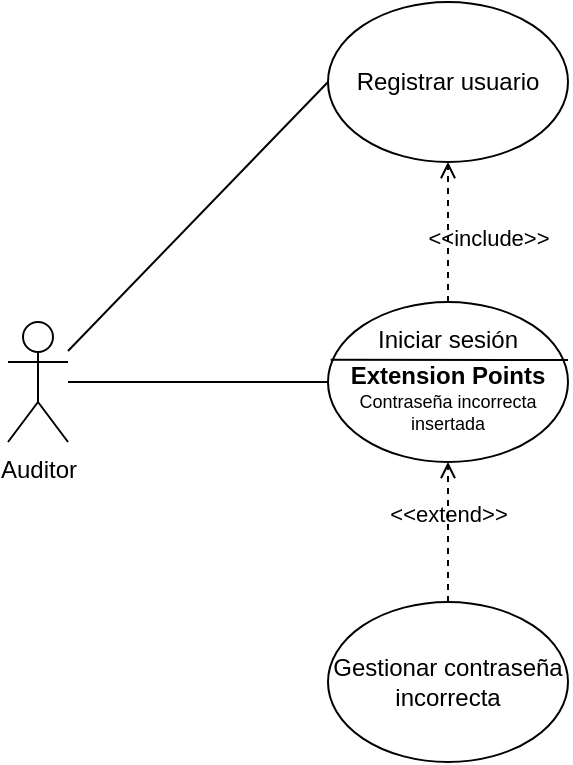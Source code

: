 <mxfile version="14.6.6" type="github" pages="3">
  <diagram id="iUYh6S3RtDVZ5PyIDheF" name="Gestión de usuarios">
    <mxGraphModel dx="1038" dy="547" grid="1" gridSize="10" guides="1" tooltips="1" connect="1" arrows="1" fold="1" page="1" pageScale="1" pageWidth="1000" pageHeight="1169" math="0" shadow="0">
      <root>
        <mxCell id="0" />
        <mxCell id="1" parent="0" />
        <mxCell id="pWuJ-d0qpCr-HyZSL40h-1" value="&lt;div&gt;Auditor&lt;/div&gt;&lt;div&gt;&lt;br&gt;&lt;/div&gt;" style="shape=umlActor;verticalLabelPosition=bottom;verticalAlign=top;html=1;outlineConnect=0;" parent="1" vertex="1">
          <mxGeometry x="120" y="390" width="30" height="60" as="geometry" />
        </mxCell>
        <mxCell id="mOFFzbARHVkSzTE7rWAt-29" value="" style="group" vertex="1" connectable="0" parent="1">
          <mxGeometry x="280" y="380" width="120" height="80" as="geometry" />
        </mxCell>
        <mxCell id="mOFFzbARHVkSzTE7rWAt-25" value="&lt;div&gt;Iniciar sesión&lt;/div&gt;&lt;div&gt;&lt;br&gt;&lt;/div&gt;&lt;div&gt;&lt;br&gt;&lt;/div&gt;&lt;div&gt;&lt;br&gt;&lt;/div&gt;" style="ellipse;whiteSpace=wrap;html=1;" vertex="1" parent="mOFFzbARHVkSzTE7rWAt-29">
          <mxGeometry width="120" height="80" as="geometry" />
        </mxCell>
        <mxCell id="mOFFzbARHVkSzTE7rWAt-26" value="" style="endArrow=none;html=1;exitX=0.011;exitY=0.348;exitDx=0;exitDy=0;exitPerimeter=0;" edge="1" parent="mOFFzbARHVkSzTE7rWAt-29">
          <mxGeometry width="50" height="50" relative="1" as="geometry">
            <mxPoint x="1.32" y="28.84" as="sourcePoint" />
            <mxPoint x="120" y="29" as="targetPoint" />
          </mxGeometry>
        </mxCell>
        <mxCell id="mOFFzbARHVkSzTE7rWAt-27" value="&lt;div&gt;&lt;b&gt;Extension Points&lt;/b&gt;&lt;/div&gt;&lt;div style=&quot;font-size: 9px&quot;&gt;Contraseña incorrecta insertada&lt;b&gt;&lt;br&gt;&lt;/b&gt;&lt;/div&gt;&lt;div&gt;&lt;b&gt;&lt;br&gt;&lt;/b&gt;&lt;/div&gt;" style="text;html=1;strokeColor=none;fillColor=none;align=center;verticalAlign=middle;whiteSpace=wrap;rounded=0;" vertex="1" parent="mOFFzbARHVkSzTE7rWAt-29">
          <mxGeometry x="10" y="30" width="100" height="50" as="geometry" />
        </mxCell>
        <mxCell id="mOFFzbARHVkSzTE7rWAt-30" value="Gestionar contraseña incorrecta" style="ellipse;whiteSpace=wrap;html=1;" vertex="1" parent="1">
          <mxGeometry x="280" y="530" width="120" height="80" as="geometry" />
        </mxCell>
        <mxCell id="mOFFzbARHVkSzTE7rWAt-31" value="&amp;lt;&amp;lt;extend&amp;gt;&amp;gt;" style="html=1;verticalAlign=bottom;labelBackgroundColor=none;endArrow=open;endFill=0;dashed=1;entryX=0.5;entryY=1;entryDx=0;entryDy=0;" edge="1" parent="1" source="mOFFzbARHVkSzTE7rWAt-30" target="mOFFzbARHVkSzTE7rWAt-27">
          <mxGeometry width="160" relative="1" as="geometry">
            <mxPoint x="750" y="565" as="sourcePoint" />
            <mxPoint x="910" y="565" as="targetPoint" />
          </mxGeometry>
        </mxCell>
        <mxCell id="mOFFzbARHVkSzTE7rWAt-34" value="" style="endArrow=none;html=1;entryX=0;entryY=0.5;entryDx=0;entryDy=0;" edge="1" parent="1" source="pWuJ-d0qpCr-HyZSL40h-1" target="mOFFzbARHVkSzTE7rWAt-25">
          <mxGeometry width="50" height="50" relative="1" as="geometry">
            <mxPoint x="170" y="415.849" as="sourcePoint" />
            <mxPoint x="420" y="180" as="targetPoint" />
            <Array as="points" />
          </mxGeometry>
        </mxCell>
        <mxCell id="mOFFzbARHVkSzTE7rWAt-35" value="Registrar usuario" style="ellipse;whiteSpace=wrap;html=1;" vertex="1" parent="1">
          <mxGeometry x="280" y="230" width="120" height="80" as="geometry" />
        </mxCell>
        <mxCell id="mOFFzbARHVkSzTE7rWAt-36" value="" style="endArrow=none;html=1;entryX=0;entryY=0.5;entryDx=0;entryDy=0;" edge="1" parent="1" source="pWuJ-d0qpCr-HyZSL40h-1" target="mOFFzbARHVkSzTE7rWAt-35">
          <mxGeometry width="50" height="50" relative="1" as="geometry">
            <mxPoint x="170.0" y="424.342" as="sourcePoint" />
            <mxPoint x="405.04" y="335.68" as="targetPoint" />
            <Array as="points" />
          </mxGeometry>
        </mxCell>
        <mxCell id="mOFFzbARHVkSzTE7rWAt-37" value="&amp;lt;&amp;lt;include&amp;gt;&amp;gt;" style="html=1;verticalAlign=bottom;labelBackgroundColor=none;endArrow=open;endFill=0;dashed=1;entryX=0.5;entryY=1;entryDx=0;entryDy=0;" edge="1" parent="1" source="mOFFzbARHVkSzTE7rWAt-25" target="mOFFzbARHVkSzTE7rWAt-35">
          <mxGeometry x="-0.333" y="-20" width="160" relative="1" as="geometry">
            <mxPoint x="399.643" y="211.079" as="sourcePoint" />
            <mxPoint x="370.0" y="190.0" as="targetPoint" />
            <mxPoint as="offset" />
          </mxGeometry>
        </mxCell>
      </root>
    </mxGraphModel>
  </diagram>
  <diagram id="uvsDaVd99pkUFfOUzkuF" name="Gestión de auditorías">
    <mxGraphModel dx="1038" dy="547" grid="1" gridSize="10" guides="1" tooltips="1" connect="1" arrows="1" fold="1" page="1" pageScale="1" pageWidth="1000" pageHeight="1169" math="0" shadow="0">
      <root>
        <mxCell id="OW5_0RVWOnmBY2bEEzs0-0" />
        <mxCell id="OW5_0RVWOnmBY2bEEzs0-1" parent="OW5_0RVWOnmBY2bEEzs0-0" />
        <mxCell id="gLf11SHH5s5rgL-T1KJr-0" value="&lt;div&gt;Auditor&lt;/div&gt;&lt;div&gt;&lt;br&gt;&lt;/div&gt;" style="shape=umlActor;verticalLabelPosition=bottom;verticalAlign=top;html=1;outlineConnect=0;" vertex="1" parent="OW5_0RVWOnmBY2bEEzs0-1">
          <mxGeometry x="180" y="390" width="30" height="60" as="geometry" />
        </mxCell>
        <mxCell id="gLf11SHH5s5rgL-T1KJr-1" value="Crear auditoría" style="ellipse;whiteSpace=wrap;html=1;" vertex="1" parent="OW5_0RVWOnmBY2bEEzs0-1">
          <mxGeometry x="510" y="270" width="120" height="80" as="geometry" />
        </mxCell>
        <mxCell id="gLf11SHH5s5rgL-T1KJr-2" value="" style="endArrow=none;html=1;entryX=0;entryY=0.5;entryDx=0;entryDy=0;" edge="1" parent="OW5_0RVWOnmBY2bEEzs0-1" source="gLf11SHH5s5rgL-T1KJr-0" target="gLf11SHH5s5rgL-T1KJr-1">
          <mxGeometry width="50" height="50" relative="1" as="geometry">
            <mxPoint x="340" y="420" as="sourcePoint" />
            <mxPoint x="390" y="370" as="targetPoint" />
            <Array as="points" />
          </mxGeometry>
        </mxCell>
        <mxCell id="gLf11SHH5s5rgL-T1KJr-4" value="&lt;div&gt;Editar incidencia&lt;/div&gt;" style="ellipse;whiteSpace=wrap;html=1;" vertex="1" parent="OW5_0RVWOnmBY2bEEzs0-1">
          <mxGeometry x="510" y="585" width="120" height="80" as="geometry" />
        </mxCell>
        <mxCell id="gLf11SHH5s5rgL-T1KJr-5" value="" style="endArrow=none;html=1;entryX=-0.009;entryY=0.444;entryDx=0;entryDy=0;entryPerimeter=0;" edge="1" parent="OW5_0RVWOnmBY2bEEzs0-1" source="gLf11SHH5s5rgL-T1KJr-0" target="KUA-8rTlZyjZDrn8uwNO-1">
          <mxGeometry width="50" height="50" relative="1" as="geometry">
            <mxPoint x="50" y="388" as="sourcePoint" />
            <mxPoint x="510.0" y="490" as="targetPoint" />
            <Array as="points" />
          </mxGeometry>
        </mxCell>
        <mxCell id="gLf11SHH5s5rgL-T1KJr-6" value="" style="endArrow=none;html=1;" edge="1" parent="OW5_0RVWOnmBY2bEEzs0-1" source="gLf11SHH5s5rgL-T1KJr-0" target="gLf11SHH5s5rgL-T1KJr-4">
          <mxGeometry width="50" height="50" relative="1" as="geometry">
            <mxPoint x="40" y="398" as="sourcePoint" />
            <mxPoint x="320" y="190" as="targetPoint" />
            <Array as="points" />
          </mxGeometry>
        </mxCell>
        <mxCell id="gLf11SHH5s5rgL-T1KJr-7" value="Eliminar auditoría" style="ellipse;whiteSpace=wrap;html=1;" vertex="1" parent="OW5_0RVWOnmBY2bEEzs0-1">
          <mxGeometry x="380" y="370" width="120" height="80" as="geometry" />
        </mxCell>
        <mxCell id="gLf11SHH5s5rgL-T1KJr-8" value="" style="endArrow=none;html=1;" edge="1" parent="OW5_0RVWOnmBY2bEEzs0-1" source="gLf11SHH5s5rgL-T1KJr-0" target="gLf11SHH5s5rgL-T1KJr-7">
          <mxGeometry width="50" height="50" relative="1" as="geometry">
            <mxPoint x="250" y="460" as="sourcePoint" />
            <mxPoint x="330.0" y="210" as="targetPoint" />
            <Array as="points" />
          </mxGeometry>
        </mxCell>
        <mxCell id="gLf11SHH5s5rgL-T1KJr-9" value="&amp;lt;&amp;lt;include&amp;gt;&amp;gt;" style="html=1;verticalAlign=bottom;labelBackgroundColor=none;endArrow=open;endFill=0;dashed=1;" edge="1" parent="OW5_0RVWOnmBY2bEEzs0-1" source="gLf11SHH5s5rgL-T1KJr-7" target="gLf11SHH5s5rgL-T1KJr-1">
          <mxGeometry width="160" relative="1" as="geometry">
            <mxPoint x="540" y="190" as="sourcePoint" />
            <mxPoint x="700" y="190" as="targetPoint" />
          </mxGeometry>
        </mxCell>
        <mxCell id="gLf11SHH5s5rgL-T1KJr-10" value="&amp;lt;&amp;lt;include&amp;gt;&amp;gt;" style="html=1;verticalAlign=bottom;labelBackgroundColor=none;endArrow=open;endFill=0;dashed=1;entryX=0.5;entryY=1;entryDx=0;entryDy=0;exitX=0.5;exitY=0;exitDx=0;exitDy=0;" edge="1" parent="OW5_0RVWOnmBY2bEEzs0-1" source="KUA-8rTlZyjZDrn8uwNO-1" target="gLf11SHH5s5rgL-T1KJr-1">
          <mxGeometry width="160" relative="1" as="geometry">
            <mxPoint x="570" y="450" as="sourcePoint" />
            <mxPoint x="611.17" y="117.979" as="targetPoint" />
          </mxGeometry>
        </mxCell>
        <mxCell id="gLf11SHH5s5rgL-T1KJr-11" value="&amp;lt;&amp;lt;include&amp;gt;&amp;gt;" style="html=1;verticalAlign=bottom;labelBackgroundColor=none;endArrow=open;endFill=0;dashed=1;entryX=0.5;entryY=1;entryDx=0;entryDy=0;exitX=0.5;exitY=0;exitDx=0;exitDy=0;" edge="1" parent="OW5_0RVWOnmBY2bEEzs0-1" source="gLf11SHH5s5rgL-T1KJr-4" target="KUA-8rTlZyjZDrn8uwNO-1">
          <mxGeometry x="-0.091" y="-10" width="160" relative="1" as="geometry">
            <mxPoint x="501.96" y="227.76" as="sourcePoint" />
            <mxPoint x="570" y="530" as="targetPoint" />
            <mxPoint as="offset" />
          </mxGeometry>
        </mxCell>
        <mxCell id="vjHgxaZFxo4ks71A_V7u-0" value="Gestionar la subida de archivos" style="ellipse;whiteSpace=wrap;html=1;" vertex="1" parent="OW5_0RVWOnmBY2bEEzs0-1">
          <mxGeometry x="730" y="445" width="120" height="80" as="geometry" />
        </mxCell>
        <mxCell id="vjHgxaZFxo4ks71A_V7u-1" value="&amp;lt;&amp;lt;extend&amp;gt;&amp;gt;" style="html=1;verticalAlign=bottom;labelBackgroundColor=none;endArrow=open;endFill=0;dashed=1;entryX=1;entryY=0.5;entryDx=0;entryDy=0;exitX=0;exitY=0.5;exitDx=0;exitDy=0;" edge="1" parent="OW5_0RVWOnmBY2bEEzs0-1" source="vjHgxaZFxo4ks71A_V7u-0" target="KUA-8rTlZyjZDrn8uwNO-1">
          <mxGeometry width="160" relative="1" as="geometry">
            <mxPoint x="420" y="510" as="sourcePoint" />
            <mxPoint x="630.0" y="490" as="targetPoint" />
          </mxGeometry>
        </mxCell>
        <mxCell id="KUA-8rTlZyjZDrn8uwNO-0" value="" style="group" vertex="1" connectable="0" parent="OW5_0RVWOnmBY2bEEzs0-1">
          <mxGeometry x="505" y="450" width="130" height="80" as="geometry" />
        </mxCell>
        <mxCell id="KUA-8rTlZyjZDrn8uwNO-1" value="&lt;div&gt;Registrar incidencia&lt;/div&gt;&lt;div&gt;&lt;br&gt;&lt;/div&gt;&lt;div&gt;&lt;br&gt;&lt;/div&gt;&lt;div&gt;&lt;br&gt;&lt;/div&gt;" style="ellipse;whiteSpace=wrap;html=1;" vertex="1" parent="KUA-8rTlZyjZDrn8uwNO-0">
          <mxGeometry y="-10" width="130" height="90" as="geometry" />
        </mxCell>
        <mxCell id="KUA-8rTlZyjZDrn8uwNO-2" value="" style="endArrow=none;html=1;exitX=0.013;exitY=0.373;exitDx=0;exitDy=0;exitPerimeter=0;entryX=0.995;entryY=0.376;entryDx=0;entryDy=0;entryPerimeter=0;" edge="1" parent="KUA-8rTlZyjZDrn8uwNO-0" source="KUA-8rTlZyjZDrn8uwNO-1" target="KUA-8rTlZyjZDrn8uwNO-1">
          <mxGeometry width="50" height="50" relative="1" as="geometry">
            <mxPoint x="1.32" y="28.84" as="sourcePoint" />
            <mxPoint x="120" y="29" as="targetPoint" />
          </mxGeometry>
        </mxCell>
        <mxCell id="KUA-8rTlZyjZDrn8uwNO-3" value="&lt;div&gt;&lt;b&gt;Extension Points&lt;/b&gt;&lt;/div&gt;&lt;div style=&quot;font-size: 9px&quot;&gt;Subida de imagen&lt;b&gt;&lt;br&gt;&lt;/b&gt;&lt;/div&gt;&lt;div&gt;&lt;b&gt;&lt;br&gt;&lt;/b&gt;&lt;/div&gt;" style="text;html=1;strokeColor=none;fillColor=none;align=center;verticalAlign=middle;whiteSpace=wrap;rounded=0;" vertex="1" parent="KUA-8rTlZyjZDrn8uwNO-0">
          <mxGeometry x="15" y="26" width="100" height="50" as="geometry" />
        </mxCell>
      </root>
    </mxGraphModel>
  </diagram>
  <diagram id="M6uFmnmE_KlvoxXmqqoW" name="Completo">
    <mxGraphModel dx="1730" dy="912" grid="1" gridSize="10" guides="1" tooltips="1" connect="1" arrows="1" fold="1" page="1" pageScale="1" pageWidth="1000" pageHeight="1169" math="0" shadow="0">
      <root>
        <mxCell id="djPrRUeTktovrTa23RN3-0" />
        <mxCell id="djPrRUeTktovrTa23RN3-1" parent="djPrRUeTktovrTa23RN3-0" />
        <mxCell id="qk1STuhreuIrIW7gbH8Y-0" value="&lt;div&gt;Auditor&lt;/div&gt;&lt;div&gt;&lt;br&gt;&lt;/div&gt;" style="shape=umlActor;verticalLabelPosition=bottom;verticalAlign=top;html=1;outlineConnect=0;" vertex="1" parent="djPrRUeTktovrTa23RN3-1">
          <mxGeometry x="120" y="390" width="30" height="60" as="geometry" />
        </mxCell>
        <mxCell id="qk1STuhreuIrIW7gbH8Y-1" value="Crear auditoría" style="ellipse;whiteSpace=wrap;html=1;" vertex="1" parent="djPrRUeTktovrTa23RN3-1">
          <mxGeometry x="550" y="380" width="120" height="80" as="geometry" />
        </mxCell>
        <mxCell id="qk1STuhreuIrIW7gbH8Y-2" value="" style="endArrow=none;html=1;entryX=0;entryY=0.5;entryDx=0;entryDy=0;" edge="1" parent="djPrRUeTktovrTa23RN3-1" source="qk1STuhreuIrIW7gbH8Y-0" target="qk1STuhreuIrIW7gbH8Y-1">
          <mxGeometry width="50" height="50" relative="1" as="geometry">
            <mxPoint x="340" y="420" as="sourcePoint" />
            <mxPoint x="390" y="370" as="targetPoint" />
            <Array as="points" />
          </mxGeometry>
        </mxCell>
        <mxCell id="qk1STuhreuIrIW7gbH8Y-3" value="Registrar incidencia" style="ellipse;whiteSpace=wrap;html=1;" vertex="1" parent="djPrRUeTktovrTa23RN3-1">
          <mxGeometry x="430" y="544" width="120" height="80" as="geometry" />
        </mxCell>
        <mxCell id="qk1STuhreuIrIW7gbH8Y-4" value="&lt;div&gt;Editar incidencia&lt;/div&gt;" style="ellipse;whiteSpace=wrap;html=1;" vertex="1" parent="djPrRUeTktovrTa23RN3-1">
          <mxGeometry x="430" y="670" width="120" height="80" as="geometry" />
        </mxCell>
        <mxCell id="qk1STuhreuIrIW7gbH8Y-5" value="" style="endArrow=none;html=1;entryX=0;entryY=0.5;entryDx=0;entryDy=0;" edge="1" parent="djPrRUeTktovrTa23RN3-1" source="qk1STuhreuIrIW7gbH8Y-0" target="qk1STuhreuIrIW7gbH8Y-3">
          <mxGeometry width="50" height="50" relative="1" as="geometry">
            <mxPoint x="50" y="388" as="sourcePoint" />
            <mxPoint x="310" y="180" as="targetPoint" />
            <Array as="points" />
          </mxGeometry>
        </mxCell>
        <mxCell id="qk1STuhreuIrIW7gbH8Y-6" value="" style="endArrow=none;html=1;" edge="1" parent="djPrRUeTktovrTa23RN3-1" source="qk1STuhreuIrIW7gbH8Y-0" target="qk1STuhreuIrIW7gbH8Y-4">
          <mxGeometry width="50" height="50" relative="1" as="geometry">
            <mxPoint x="40" y="398" as="sourcePoint" />
            <mxPoint x="320" y="190" as="targetPoint" />
            <Array as="points" />
          </mxGeometry>
        </mxCell>
        <mxCell id="qk1STuhreuIrIW7gbH8Y-7" value="Eliminar auditoría" style="ellipse;whiteSpace=wrap;html=1;" vertex="1" parent="djPrRUeTktovrTa23RN3-1">
          <mxGeometry x="370" y="430" width="120" height="80" as="geometry" />
        </mxCell>
        <mxCell id="qk1STuhreuIrIW7gbH8Y-8" value="" style="endArrow=none;html=1;" edge="1" parent="djPrRUeTktovrTa23RN3-1" source="qk1STuhreuIrIW7gbH8Y-0" target="qk1STuhreuIrIW7gbH8Y-7">
          <mxGeometry width="50" height="50" relative="1" as="geometry">
            <mxPoint x="250" y="460" as="sourcePoint" />
            <mxPoint x="330.0" y="210" as="targetPoint" />
            <Array as="points" />
          </mxGeometry>
        </mxCell>
        <mxCell id="qk1STuhreuIrIW7gbH8Y-9" value="&amp;lt;&amp;lt;include&amp;gt;&amp;gt;" style="html=1;verticalAlign=bottom;labelBackgroundColor=none;endArrow=open;endFill=0;dashed=1;" edge="1" parent="djPrRUeTktovrTa23RN3-1" source="qk1STuhreuIrIW7gbH8Y-7" target="qk1STuhreuIrIW7gbH8Y-1">
          <mxGeometry width="160" relative="1" as="geometry">
            <mxPoint x="580" y="300" as="sourcePoint" />
            <mxPoint x="740" y="300" as="targetPoint" />
          </mxGeometry>
        </mxCell>
        <mxCell id="qk1STuhreuIrIW7gbH8Y-10" value="&amp;lt;&amp;lt;include&amp;gt;&amp;gt;" style="html=1;verticalAlign=bottom;labelBackgroundColor=none;endArrow=open;endFill=0;dashed=1;entryX=0.771;entryY=0.943;entryDx=0;entryDy=0;entryPerimeter=0;exitX=1;exitY=0;exitDx=0;exitDy=0;" edge="1" parent="djPrRUeTktovrTa23RN3-1" source="qk1STuhreuIrIW7gbH8Y-3" target="qk1STuhreuIrIW7gbH8Y-1">
          <mxGeometry width="160" relative="1" as="geometry">
            <mxPoint x="711.96" y="357.76" as="sourcePoint" />
            <mxPoint x="651.17" y="227.979" as="targetPoint" />
          </mxGeometry>
        </mxCell>
        <mxCell id="qk1STuhreuIrIW7gbH8Y-11" value="&amp;lt;&amp;lt;include&amp;gt;&amp;gt;" style="html=1;verticalAlign=bottom;labelBackgroundColor=none;endArrow=open;endFill=0;dashed=1;entryX=0.59;entryY=1.001;entryDx=0;entryDy=0;entryPerimeter=0;exitX=0.58;exitY=0.009;exitDx=0;exitDy=0;exitPerimeter=0;" edge="1" parent="djPrRUeTktovrTa23RN3-1" source="qk1STuhreuIrIW7gbH8Y-4" target="qk1STuhreuIrIW7gbH8Y-3">
          <mxGeometry width="160" relative="1" as="geometry">
            <mxPoint x="541.96" y="337.76" as="sourcePoint" />
            <mxPoint x="512.52" y="215.44" as="targetPoint" />
          </mxGeometry>
        </mxCell>
        <mxCell id="qk1STuhreuIrIW7gbH8Y-12" value="" style="group" vertex="1" connectable="0" parent="djPrRUeTktovrTa23RN3-1">
          <mxGeometry x="390" y="270" width="120" height="80" as="geometry" />
        </mxCell>
        <mxCell id="qk1STuhreuIrIW7gbH8Y-13" value="&lt;div&gt;Iniciar sesión&lt;/div&gt;&lt;div&gt;&lt;br&gt;&lt;/div&gt;&lt;div&gt;&lt;br&gt;&lt;/div&gt;&lt;div&gt;&lt;br&gt;&lt;/div&gt;" style="ellipse;whiteSpace=wrap;html=1;" vertex="1" parent="qk1STuhreuIrIW7gbH8Y-12">
          <mxGeometry width="120" height="80" as="geometry" />
        </mxCell>
        <mxCell id="qk1STuhreuIrIW7gbH8Y-14" value="" style="endArrow=none;html=1;exitX=0.011;exitY=0.348;exitDx=0;exitDy=0;exitPerimeter=0;" edge="1" parent="qk1STuhreuIrIW7gbH8Y-12">
          <mxGeometry width="50" height="50" relative="1" as="geometry">
            <mxPoint x="1.32" y="28.84" as="sourcePoint" />
            <mxPoint x="120" y="29" as="targetPoint" />
          </mxGeometry>
        </mxCell>
        <mxCell id="qk1STuhreuIrIW7gbH8Y-15" value="&lt;div&gt;&lt;b&gt;Extension Points&lt;/b&gt;&lt;/div&gt;&lt;div style=&quot;font-size: 9px&quot;&gt;Contraseña incorrecta insertada&lt;b&gt;&lt;br&gt;&lt;/b&gt;&lt;/div&gt;&lt;div&gt;&lt;b&gt;&lt;br&gt;&lt;/b&gt;&lt;/div&gt;" style="text;html=1;strokeColor=none;fillColor=none;align=center;verticalAlign=middle;whiteSpace=wrap;rounded=0;" vertex="1" parent="qk1STuhreuIrIW7gbH8Y-12">
          <mxGeometry x="10" y="30" width="100" height="50" as="geometry" />
        </mxCell>
        <mxCell id="qk1STuhreuIrIW7gbH8Y-16" value="Gestionar contraseña incorrecta" style="ellipse;whiteSpace=wrap;html=1;" vertex="1" parent="djPrRUeTktovrTa23RN3-1">
          <mxGeometry x="650" y="250" width="120" height="80" as="geometry" />
        </mxCell>
        <mxCell id="qk1STuhreuIrIW7gbH8Y-17" value="&amp;lt;&amp;lt;extend&amp;gt;&amp;gt;" style="html=1;verticalAlign=bottom;labelBackgroundColor=none;endArrow=open;endFill=0;dashed=1;entryX=0.904;entryY=0.223;entryDx=0;entryDy=0;entryPerimeter=0;" edge="1" parent="djPrRUeTktovrTa23RN3-1" source="qk1STuhreuIrIW7gbH8Y-16" target="qk1STuhreuIrIW7gbH8Y-13">
          <mxGeometry width="160" relative="1" as="geometry">
            <mxPoint x="860" y="330" as="sourcePoint" />
            <mxPoint x="1020" y="330" as="targetPoint" />
          </mxGeometry>
        </mxCell>
        <mxCell id="qk1STuhreuIrIW7gbH8Y-18" value="&amp;lt;&amp;lt;include&amp;gt;&amp;gt;" style="html=1;verticalAlign=bottom;labelBackgroundColor=none;endArrow=open;endFill=0;dashed=1;entryX=0.993;entryY=0.623;entryDx=0;entryDy=0;entryPerimeter=0;" edge="1" parent="djPrRUeTktovrTa23RN3-1" source="qk1STuhreuIrIW7gbH8Y-1" target="qk1STuhreuIrIW7gbH8Y-13">
          <mxGeometry width="160" relative="1" as="geometry">
            <mxPoint x="618.974" y="292.053" as="sourcePoint" />
            <mxPoint x="651.026" y="227.947" as="targetPoint" />
          </mxGeometry>
        </mxCell>
        <mxCell id="qk1STuhreuIrIW7gbH8Y-19" value="" style="endArrow=none;html=1;entryX=0.042;entryY=0.696;entryDx=0;entryDy=0;entryPerimeter=0;" edge="1" parent="djPrRUeTktovrTa23RN3-1" source="qk1STuhreuIrIW7gbH8Y-0" target="qk1STuhreuIrIW7gbH8Y-13">
          <mxGeometry width="50" height="50" relative="1" as="geometry">
            <mxPoint x="170" y="415.849" as="sourcePoint" />
            <mxPoint x="420" y="180" as="targetPoint" />
            <Array as="points" />
          </mxGeometry>
        </mxCell>
        <mxCell id="qk1STuhreuIrIW7gbH8Y-20" value="Registrar usuario" style="ellipse;whiteSpace=wrap;html=1;" vertex="1" parent="djPrRUeTktovrTa23RN3-1">
          <mxGeometry x="150" y="270" width="120" height="80" as="geometry" />
        </mxCell>
        <mxCell id="qk1STuhreuIrIW7gbH8Y-21" value="" style="endArrow=none;html=1;entryX=0.349;entryY=0.969;entryDx=0;entryDy=0;entryPerimeter=0;" edge="1" parent="djPrRUeTktovrTa23RN3-1" source="qk1STuhreuIrIW7gbH8Y-0" target="qk1STuhreuIrIW7gbH8Y-20">
          <mxGeometry width="50" height="50" relative="1" as="geometry">
            <mxPoint x="170.0" y="424.342" as="sourcePoint" />
            <mxPoint x="405.04" y="335.68" as="targetPoint" />
            <Array as="points" />
          </mxGeometry>
        </mxCell>
        <mxCell id="qk1STuhreuIrIW7gbH8Y-22" value="&amp;lt;&amp;lt;include&amp;gt;&amp;gt;" style="html=1;verticalAlign=bottom;labelBackgroundColor=none;endArrow=open;endFill=0;dashed=1;entryX=1;entryY=0.5;entryDx=0;entryDy=0;" edge="1" parent="djPrRUeTktovrTa23RN3-1" source="qk1STuhreuIrIW7gbH8Y-13" target="qk1STuhreuIrIW7gbH8Y-20">
          <mxGeometry width="160" relative="1" as="geometry">
            <mxPoint x="399.643" y="211.079" as="sourcePoint" />
            <mxPoint x="370.0" y="190.0" as="targetPoint" />
          </mxGeometry>
        </mxCell>
      </root>
    </mxGraphModel>
  </diagram>
</mxfile>
